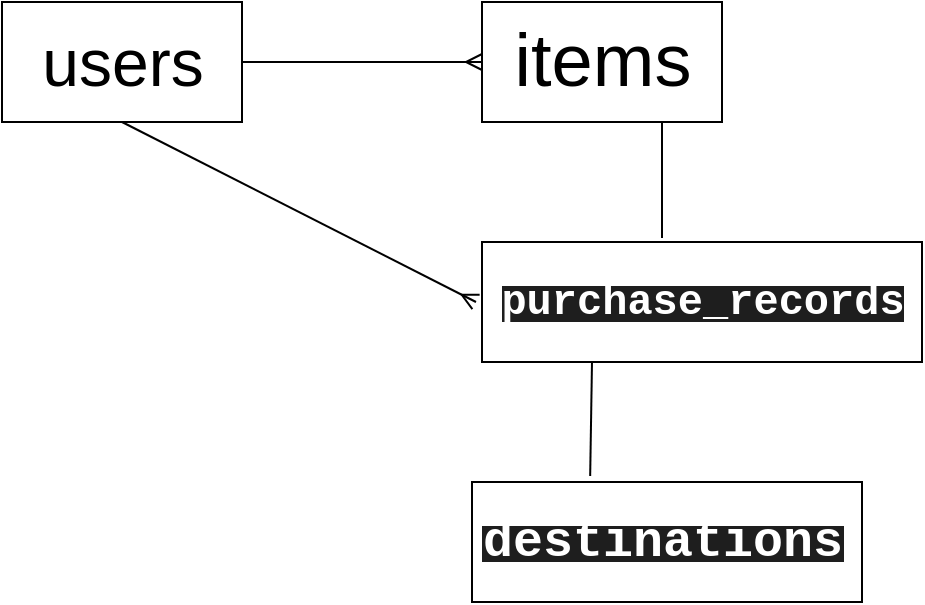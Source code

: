 <mxfile version="13.6.5">
    <diagram id="3F2_TfkiPig_-e6x_8Q1" name="ページ1">
        <mxGraphModel dx="719" dy="408" grid="1" gridSize="10" guides="1" tooltips="1" connect="1" arrows="1" fold="1" page="1" pageScale="1" pageWidth="827" pageHeight="1169" math="0" shadow="0">
            <root>
                <mxCell id="0"/>
                <mxCell id="1" parent="0"/>
                <mxCell id="33" style="edgeStyle=none;rounded=0;orthogonalLoop=1;jettySize=auto;html=1;exitX=1;exitY=0.5;exitDx=0;exitDy=0;entryX=0;entryY=0.5;entryDx=0;entryDy=0;endArrow=ERmany;endFill=0;fontSize=25;" edge="1" parent="1" source="2" target="3">
                    <mxGeometry relative="1" as="geometry">
                        <Array as="points">
                            <mxPoint x="220" y="150"/>
                        </Array>
                    </mxGeometry>
                </mxCell>
                <mxCell id="34" style="edgeStyle=none;rounded=0;orthogonalLoop=1;jettySize=auto;html=1;exitX=0.5;exitY=1;exitDx=0;exitDy=0;endArrow=ERmany;endFill=0;fontSize=25;" edge="1" parent="1" source="2">
                    <mxGeometry relative="1" as="geometry">
                        <mxPoint x="277" y="270" as="targetPoint"/>
                    </mxGeometry>
                </mxCell>
                <mxCell id="2" value="" style="rounded=0;whiteSpace=wrap;html=1;" vertex="1" parent="1">
                    <mxGeometry x="40" y="120" width="120" height="60" as="geometry"/>
                </mxCell>
                <mxCell id="35" style="edgeStyle=none;rounded=0;orthogonalLoop=1;jettySize=auto;html=1;exitX=0.75;exitY=1;exitDx=0;exitDy=0;endArrow=none;endFill=0;fontSize=25;" edge="1" parent="1" source="3">
                    <mxGeometry relative="1" as="geometry">
                        <mxPoint x="370" y="238" as="targetPoint"/>
                        <Array as="points">
                            <mxPoint x="370" y="220"/>
                        </Array>
                    </mxGeometry>
                </mxCell>
                <mxCell id="3" value="" style="rounded=0;whiteSpace=wrap;html=1;" vertex="1" parent="1">
                    <mxGeometry x="280" y="120" width="120" height="60" as="geometry"/>
                </mxCell>
                <mxCell id="7" value="users" style="text;html=1;resizable=0;autosize=1;align=center;verticalAlign=middle;points=[];fillColor=none;strokeColor=none;rounded=0;fontSize=33;" vertex="1" parent="1">
                    <mxGeometry x="50" y="125" width="100" height="50" as="geometry"/>
                </mxCell>
                <mxCell id="12" value="items" style="text;html=1;resizable=0;autosize=1;align=center;verticalAlign=middle;points=[];fillColor=none;strokeColor=none;rounded=0;fontSize=37;" vertex="1" parent="1">
                    <mxGeometry x="290" y="125" width="100" height="50" as="geometry"/>
                </mxCell>
                <mxCell id="36" style="edgeStyle=none;rounded=0;orthogonalLoop=1;jettySize=auto;html=1;exitX=0.25;exitY=1;exitDx=0;exitDy=0;entryX=0.303;entryY=-0.05;entryDx=0;entryDy=0;entryPerimeter=0;endArrow=none;endFill=0;fontSize=25;" edge="1" parent="1" source="13" target="14">
                    <mxGeometry relative="1" as="geometry"/>
                </mxCell>
                <mxCell id="13" value="" style="rounded=0;whiteSpace=wrap;html=1;" vertex="1" parent="1">
                    <mxGeometry x="280" y="240" width="220" height="60" as="geometry"/>
                </mxCell>
                <mxCell id="14" value="" style="rounded=0;whiteSpace=wrap;html=1;" vertex="1" parent="1">
                    <mxGeometry x="275" y="360" width="195" height="60" as="geometry"/>
                </mxCell>
                <mxCell id="15" value="&lt;div style=&quot;background-color: rgb(30 , 30 , 30) ; font-family: &amp;#34;menlo&amp;#34; , &amp;#34;monaco&amp;#34; , &amp;#34;courier new&amp;#34; , monospace ; line-height: 18px ; font-size: 21px&quot;&gt;&lt;span style=&quot;font-weight: bold ; font-size: 21px&quot;&gt;&lt;font color=&quot;#ffffff&quot; style=&quot;font-size: 21px&quot;&gt;purchase_&lt;/font&gt;&lt;/span&gt;&lt;span style=&quot;color: rgb(255 , 255 , 255) ; font-weight: bold&quot;&gt;records&lt;/span&gt;&lt;/div&gt;" style="text;html=1;resizable=0;autosize=1;align=center;verticalAlign=middle;points=[];fillColor=none;strokeColor=none;rounded=0;fontSize=21;spacingTop=0;" vertex="1" parent="1">
                    <mxGeometry x="280" y="260" width="220" height="20" as="geometry"/>
                </mxCell>
                <mxCell id="16" value="&lt;div style=&quot;background-color: rgb(30, 30, 30); font-family: menlo, monaco, &amp;quot;courier new&amp;quot;, monospace; font-size: 25px; line-height: 18px;&quot;&gt;&lt;span style=&quot;font-weight: bold; font-size: 25px;&quot;&gt;&lt;font color=&quot;#ffffff&quot; style=&quot;font-size: 25px;&quot;&gt;destinations&lt;/font&gt;&lt;/span&gt;&lt;/div&gt;" style="text;html=1;resizable=0;autosize=1;align=center;verticalAlign=middle;points=[];fillColor=none;strokeColor=none;rounded=0;fontSize=25;" vertex="1" parent="1">
                    <mxGeometry x="270" y="380" width="200" height="20" as="geometry"/>
                </mxCell>
            </root>
        </mxGraphModel>
    </diagram>
</mxfile>
